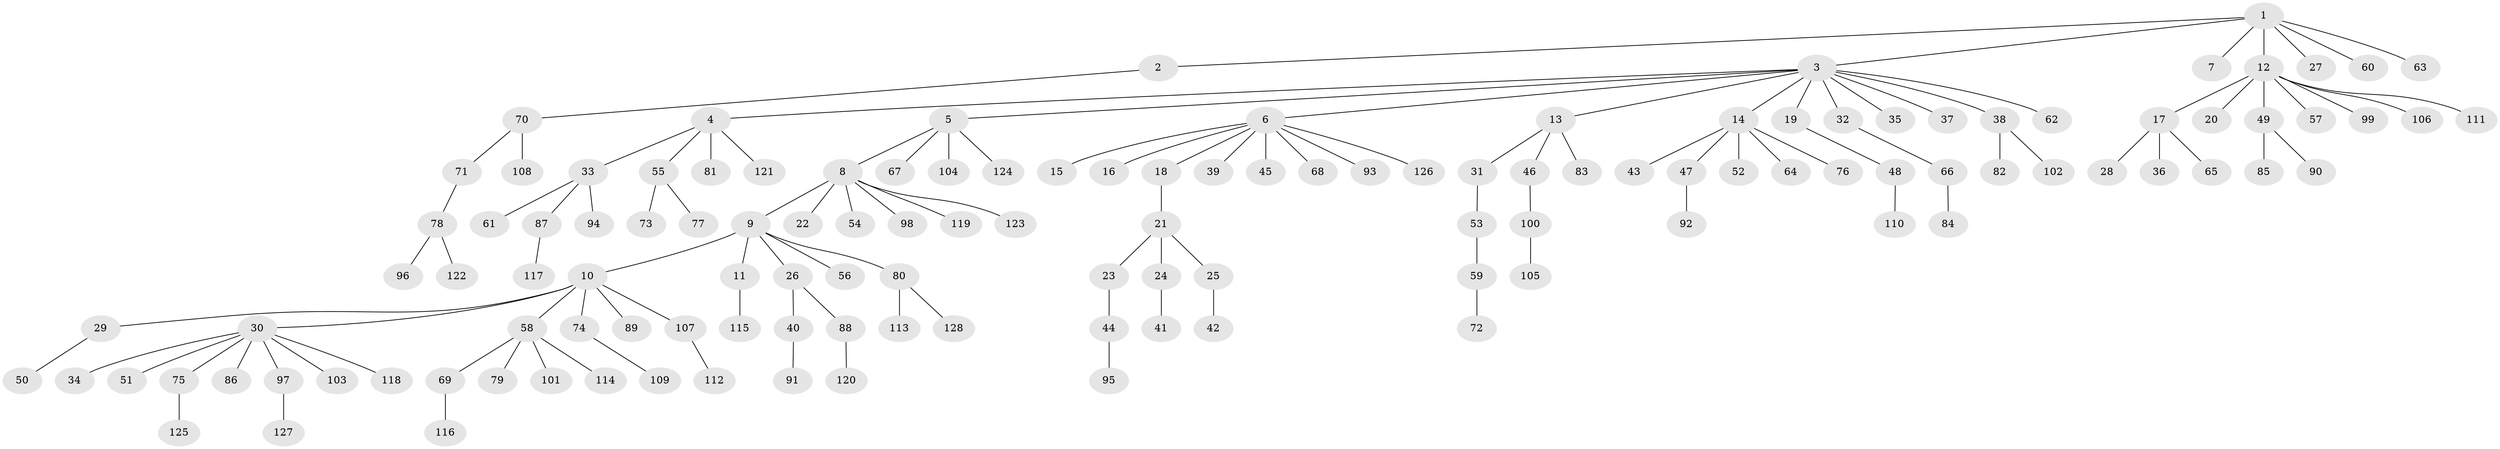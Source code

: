 // Generated by graph-tools (version 1.1) at 2025/35/03/09/25 02:35:47]
// undirected, 128 vertices, 127 edges
graph export_dot {
graph [start="1"]
  node [color=gray90,style=filled];
  1;
  2;
  3;
  4;
  5;
  6;
  7;
  8;
  9;
  10;
  11;
  12;
  13;
  14;
  15;
  16;
  17;
  18;
  19;
  20;
  21;
  22;
  23;
  24;
  25;
  26;
  27;
  28;
  29;
  30;
  31;
  32;
  33;
  34;
  35;
  36;
  37;
  38;
  39;
  40;
  41;
  42;
  43;
  44;
  45;
  46;
  47;
  48;
  49;
  50;
  51;
  52;
  53;
  54;
  55;
  56;
  57;
  58;
  59;
  60;
  61;
  62;
  63;
  64;
  65;
  66;
  67;
  68;
  69;
  70;
  71;
  72;
  73;
  74;
  75;
  76;
  77;
  78;
  79;
  80;
  81;
  82;
  83;
  84;
  85;
  86;
  87;
  88;
  89;
  90;
  91;
  92;
  93;
  94;
  95;
  96;
  97;
  98;
  99;
  100;
  101;
  102;
  103;
  104;
  105;
  106;
  107;
  108;
  109;
  110;
  111;
  112;
  113;
  114;
  115;
  116;
  117;
  118;
  119;
  120;
  121;
  122;
  123;
  124;
  125;
  126;
  127;
  128;
  1 -- 2;
  1 -- 3;
  1 -- 7;
  1 -- 12;
  1 -- 27;
  1 -- 60;
  1 -- 63;
  2 -- 70;
  3 -- 4;
  3 -- 5;
  3 -- 6;
  3 -- 13;
  3 -- 14;
  3 -- 19;
  3 -- 32;
  3 -- 35;
  3 -- 37;
  3 -- 38;
  3 -- 62;
  4 -- 33;
  4 -- 55;
  4 -- 81;
  4 -- 121;
  5 -- 8;
  5 -- 67;
  5 -- 104;
  5 -- 124;
  6 -- 15;
  6 -- 16;
  6 -- 18;
  6 -- 39;
  6 -- 45;
  6 -- 68;
  6 -- 93;
  6 -- 126;
  8 -- 9;
  8 -- 22;
  8 -- 54;
  8 -- 98;
  8 -- 119;
  8 -- 123;
  9 -- 10;
  9 -- 11;
  9 -- 26;
  9 -- 56;
  9 -- 80;
  10 -- 29;
  10 -- 30;
  10 -- 58;
  10 -- 74;
  10 -- 89;
  10 -- 107;
  11 -- 115;
  12 -- 17;
  12 -- 20;
  12 -- 49;
  12 -- 57;
  12 -- 99;
  12 -- 106;
  12 -- 111;
  13 -- 31;
  13 -- 46;
  13 -- 83;
  14 -- 43;
  14 -- 47;
  14 -- 52;
  14 -- 64;
  14 -- 76;
  17 -- 28;
  17 -- 36;
  17 -- 65;
  18 -- 21;
  19 -- 48;
  21 -- 23;
  21 -- 24;
  21 -- 25;
  23 -- 44;
  24 -- 41;
  25 -- 42;
  26 -- 40;
  26 -- 88;
  29 -- 50;
  30 -- 34;
  30 -- 51;
  30 -- 75;
  30 -- 86;
  30 -- 97;
  30 -- 103;
  30 -- 118;
  31 -- 53;
  32 -- 66;
  33 -- 61;
  33 -- 87;
  33 -- 94;
  38 -- 82;
  38 -- 102;
  40 -- 91;
  44 -- 95;
  46 -- 100;
  47 -- 92;
  48 -- 110;
  49 -- 85;
  49 -- 90;
  53 -- 59;
  55 -- 73;
  55 -- 77;
  58 -- 69;
  58 -- 79;
  58 -- 101;
  58 -- 114;
  59 -- 72;
  66 -- 84;
  69 -- 116;
  70 -- 71;
  70 -- 108;
  71 -- 78;
  74 -- 109;
  75 -- 125;
  78 -- 96;
  78 -- 122;
  80 -- 113;
  80 -- 128;
  87 -- 117;
  88 -- 120;
  97 -- 127;
  100 -- 105;
  107 -- 112;
}
